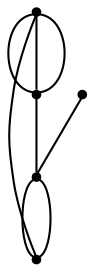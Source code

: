 graph {
  node [shape=point,comment="{\"directed\":false,\"doi\":\"10.1007/978-3-319-50106-2_40\",\"figure\":\"?\"}"]

  v0 [pos="1589.3396901781975,2274.996539036625"]
  v1 [pos="1453.623216433442,1936.7467067787998"]
  v2 [pos="1514.2902232512597,2166.009616008545"]
  v3 [pos="1430.218545473463,2071.9271585094143"]
  v4 [pos="1389.3421936899729,2184.8228454625228"]

  v0 -- v2 [id="-1",pos="1589.3396901781975,2274.996539036625 1521.7091157382827,2156.3675998442745 1521.7091157382827,2156.3675998442745 1521.7091157382827,2156.3675998442745 1514.2902232512597,2166.009616008545 1514.2902232512597,2166.009616008545 1514.2902232512597,2166.009616008545"]
  v0 -- v1 [id="-2",pos="1589.3396901781975,2274.996539036625 1259.4089275637975,2275.764327976243 1259.4089275637975,2275.764327976243 1259.4089275637975,2275.764327976243 1453.623216433442,1936.7467067787998 1453.623216433442,1936.7467067787998 1453.623216433442,1936.7467067787998"]
  v3 -- v1 [id="-8",pos="1430.218545473463,2071.9271585094143 1376.1150397477968,2071.9261411072002 1376.1150397477968,2071.9261411072002 1376.1150397477968,2071.9261411072002 1453.623216433442,1936.7467067787998 1453.623216433442,1936.7467067787998 1453.623216433442,1936.7467067787998"]
  v4 -- v3 [id="-10",pos="1389.3421936899729,2184.8228454625228 1430.218545473463,2071.9271585094143 1430.218545473463,2071.9271585094143 1430.218545473463,2071.9271585094143"]
  v3 -- v1 [id="-13",pos="1430.218545473463,2071.9271585094143 1453.623216433442,1936.7467067787998 1453.623216433442,1936.7467067787998 1453.623216433442,1936.7467067787998"]
  v0 -- v2 [id="-16",pos="1589.3396901781975,2274.996539036625 1453.6857874364566,2275.810111075876 1453.6857874364566,2275.810111075876 1453.6857874364566,2275.810111075876 1514.2902232512597,2166.009616008545 1514.2902232512597,2166.009616008545 1514.2902232512597,2166.009616008545"]
  v2 -- v3 [id="-18",pos="1514.2902232512597,2166.009616008545 1430.218545473463,2071.9271585094143 1430.218545473463,2071.9271585094143 1430.218545473463,2071.9271585094143"]
  v0 -- v2 [id="-27",pos="1589.3396901781975,2274.996539036625 1514.2902232512597,2166.009616008545 1514.2902232512597,2166.009616008545 1514.2902232512597,2166.009616008545"]
}